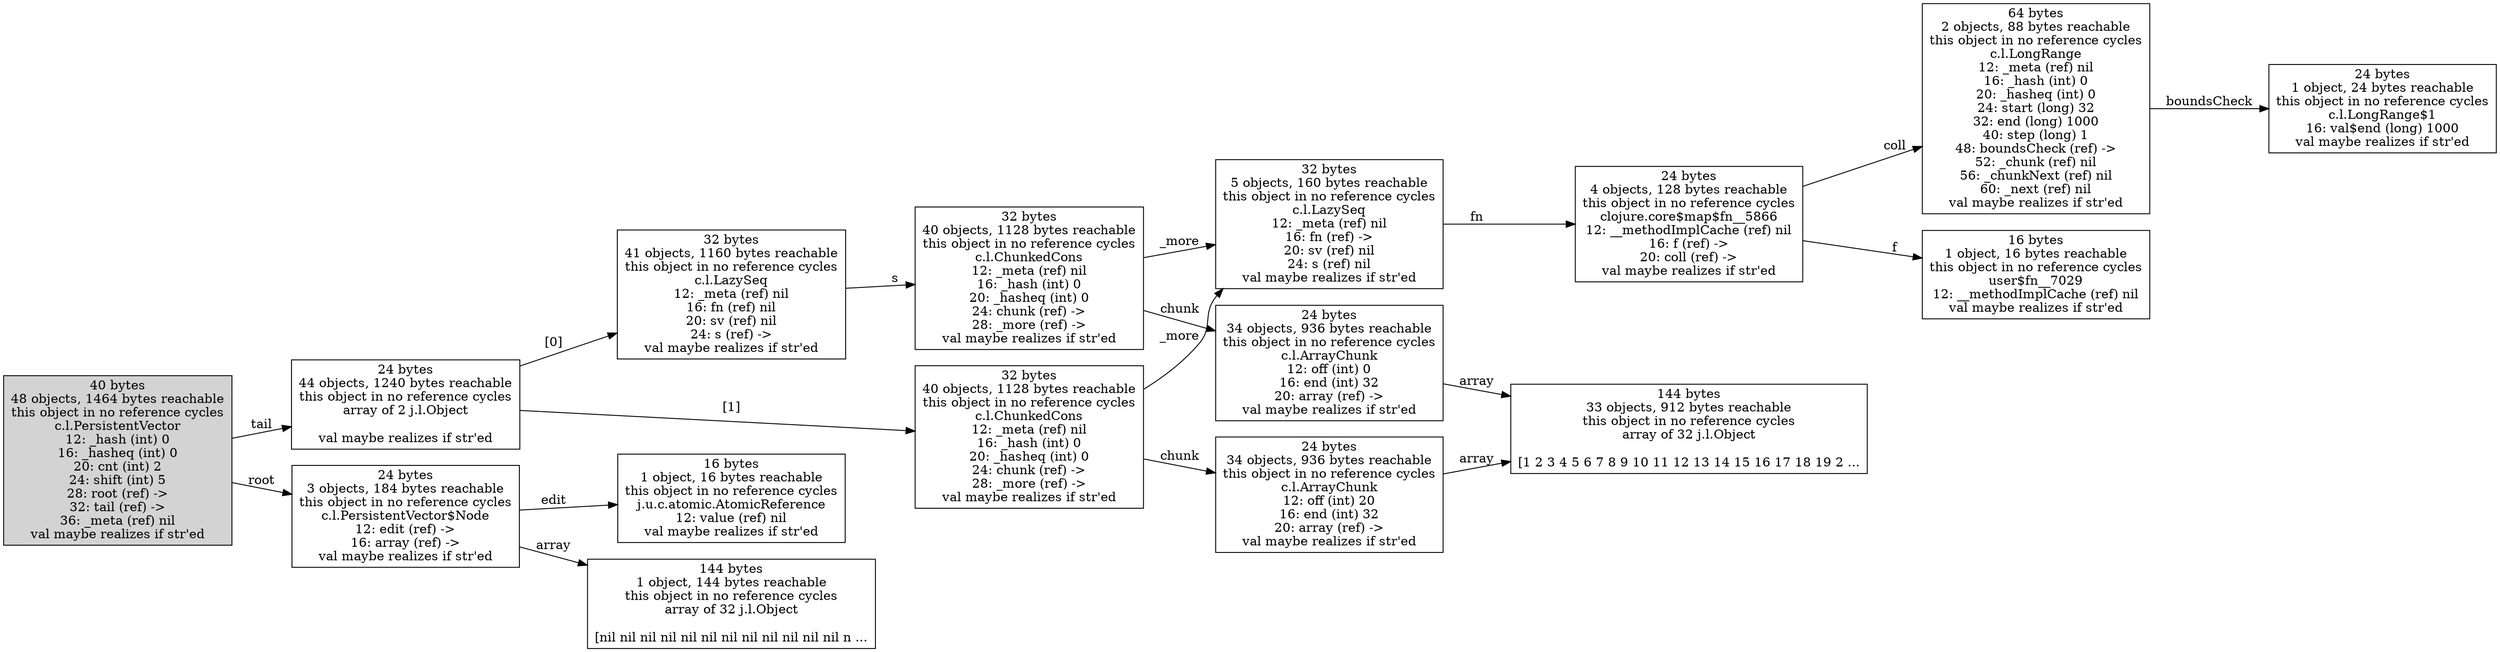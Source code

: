 digraph {
graph [layout=dot,rankdir=LR];
"31898530784" ["scc-num-nodes"=1,label="32 bytes
40 objects, 1128 bytes reachable
this object in no reference cycles
c.l.ChunkedCons
12: _meta (ref) nil
16: _hash (int) 0
20: _hasheq (int) 0
24: chunk (ref) ->
28: _more (ref) ->
val maybe realizes if str'ed",shape=box];
"31898491264" ["scc-num-nodes"=1,label="64 bytes
2 objects, 88 bytes reachable
this object in no reference cycles
c.l.LongRange
12: _meta (ref) nil
16: _hash (int) 0
20: _hasheq (int) 0
24: start (long) 32
32: end (long) 1000
40: step (long) 1
48: boundsCheck (ref) ->
52: _chunk (ref) nil
56: _chunkNext (ref) nil
60: _next (ref) nil
val maybe realizes if str'ed",shape=box];
"31896926152" ["scc-num-nodes"=1,label="16 bytes
1 object, 16 bytes reachable
this object in no reference cycles
user$fn__7029
12: __methodImplCache (ref) nil
val maybe realizes if str'ed",shape=box];
"28992354792" ["scc-num-nodes"=1,label="16 bytes
1 object, 16 bytes reachable
this object in no reference cycles
j.u.c.atomic.AtomicReference
12: value (ref) nil
val maybe realizes if str'ed",shape=box];
"28991038320" ["scc-num-nodes"=1,label="24 bytes
3 objects, 184 bytes reachable
this object in no reference cycles
c.l.PersistentVector$Node
12: edit (ref) ->
16: array (ref) ->
val maybe realizes if str'ed",shape=box];
"31898530728" ["scc-num-nodes"=1,label="32 bytes
5 objects, 160 bytes reachable
this object in no reference cycles
c.l.LazySeq
12: _meta (ref) nil
16: fn (ref) ->
20: sv (ref) nil
24: s (ref) nil
val maybe realizes if str'ed",shape=box];
"31898491384" ["scc-num-nodes"=1,label="144 bytes
33 objects, 912 bytes reachable
this object in no reference cycles
array of 32 j.l.Object

[1 2 3 4 5 6 7 8 9 10 11 12 13 14 15 16 17 18 19 2 ...",shape=box];
"31934096080" ["scc-num-nodes"=1,label="32 bytes
40 objects, 1128 bytes reachable
this object in no reference cycles
c.l.ChunkedCons
12: _meta (ref) nil
16: _hash (int) 0
20: _hasheq (int) 0
24: chunk (ref) ->
28: _more (ref) ->
val maybe realizes if str'ed",shape=box];
"31896926648" ["scc-num-nodes"=1,label="32 bytes
41 objects, 1160 bytes reachable
this object in no reference cycles
c.l.LazySeq
12: _meta (ref) nil
16: fn (ref) nil
20: sv (ref) nil
24: s (ref) ->
val maybe realizes if str'ed",shape=box];
"31896926400" ["scc-num-nodes"=1,label="24 bytes
1 object, 24 bytes reachable
this object in no reference cycles
c.l.LongRange$1
16: val$end (long) 1000
val maybe realizes if str'ed",shape=box];
"31934096712" ["scc-num-nodes"=1,label="24 bytes
44 objects, 1240 bytes reachable
this object in no reference cycles
array of 2 j.l.Object

val maybe realizes if str'ed",shape=box];
"31934096112" ["scc-num-nodes"=1,label="24 bytes
34 objects, 936 bytes reachable
this object in no reference cycles
c.l.ArrayChunk
12: off (int) 20
16: end (int) 32
20: array (ref) ->
val maybe realizes if str'ed",shape=box];
"31898530760" ["scc-num-nodes"=1,label="24 bytes
4 objects, 128 bytes reachable
this object in no reference cycles
clojure.core$map$fn__5866
12: __methodImplCache (ref) nil
16: f (ref) ->
20: coll (ref) ->
val maybe realizes if str'ed",shape=box];
"31898530704" ["scc-num-nodes"=1,label="24 bytes
34 objects, 936 bytes reachable
this object in no reference cycles
c.l.ArrayChunk
12: off (int) 0
16: end (int) 32
20: array (ref) ->
val maybe realizes if str'ed",shape=box];
"31934096736" ["scc-num-nodes"=1,style=filled,label="40 bytes
48 objects, 1464 bytes reachable
this object in no reference cycles
c.l.PersistentVector
12: _hash (int) 0
16: _hasheq (int) 0
20: cnt (int) 2
24: shift (int) 5
28: root (ref) ->
32: tail (ref) ->
36: _meta (ref) nil
val maybe realizes if str'ed",shape=box];
"28996845768" ["scc-num-nodes"=1,label="144 bytes
1 object, 144 bytes reachable
this object in no reference cycles
array of 32 j.l.Object

[nil nil nil nil nil nil nil nil nil nil nil nil n ...",shape=box];
"31898530784" -> "31898530704" ["field-name"=chunk,label=chunk];
"31898530784" -> "31898530728" ["field-name"=_more,label=_more];
"31898491264" -> "31896926400" ["field-name"=boundsCheck,label=boundsCheck];
"28991038320" -> "28992354792" ["field-name"=edit,label=edit];
"28991038320" -> "28996845768" ["field-name"=array,label=array];
"31898530728" -> "31898530760" ["field-name"=fn,label=fn];
"31934096080" -> "31934096112" ["field-name"=chunk,label=chunk];
"31934096080" -> "31898530728" ["field-name"=_more,label=_more];
"31896926648" -> "31898530784" ["field-name"=s,label=s];
"31934096712" -> "31896926648" ["field-name"="[0]",label="[0]"];
"31934096712" -> "31934096080" ["field-name"="[1]",label="[1]"];
"31934096112" -> "31898491384" ["field-name"=array,label=array];
"31898530760" -> "31896926152" ["field-name"=f,label=f];
"31898530760" -> "31898491264" ["field-name"=coll,label=coll];
"31898530704" -> "31898491384" ["field-name"=array,label=array];
"31934096736" -> "28991038320" ["field-name"=root,label=root];
"31934096736" -> "31934096712" ["field-name"=tail,label=tail];
} 